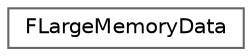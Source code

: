 digraph "Graphical Class Hierarchy"
{
 // INTERACTIVE_SVG=YES
 // LATEX_PDF_SIZE
  bgcolor="transparent";
  edge [fontname=Helvetica,fontsize=10,labelfontname=Helvetica,labelfontsize=10];
  node [fontname=Helvetica,fontsize=10,shape=box,height=0.2,width=0.4];
  rankdir="LR";
  Node0 [id="Node000000",label="FLargeMemoryData",height=0.2,width=0.4,color="grey40", fillcolor="white", style="filled",URL="$d6/dc0/classFLargeMemoryData.html",tooltip="Data storage for the large memory reader and writer."];
}
